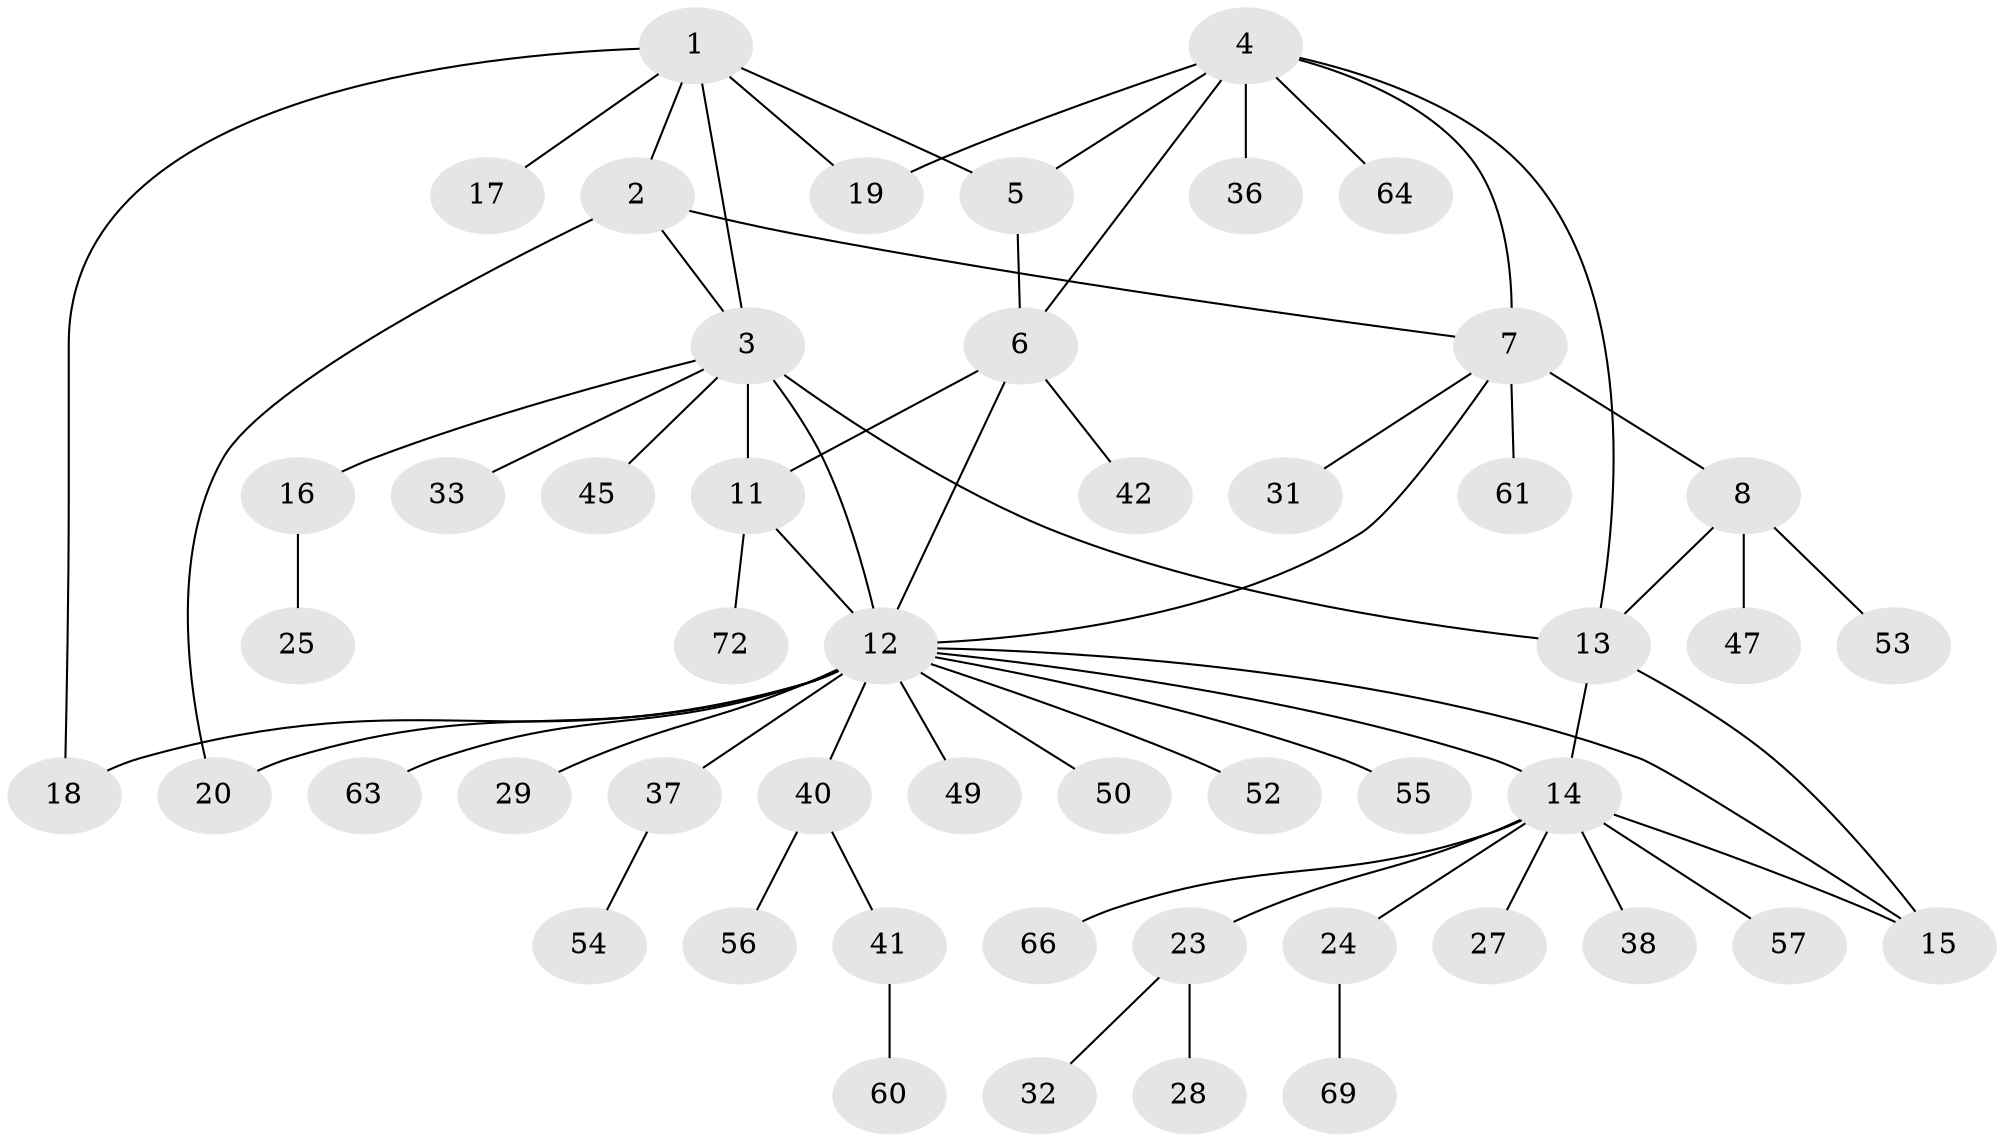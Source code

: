 // Generated by graph-tools (version 1.1) at 2025/52/02/27/25 19:52:18]
// undirected, 50 vertices, 64 edges
graph export_dot {
graph [start="1"]
  node [color=gray90,style=filled];
  1 [super="+46"];
  2 [super="+62"];
  3 [super="+10"];
  4 [super="+43"];
  5 [super="+35"];
  6 [super="+39"];
  7 [super="+9"];
  8 [super="+30"];
  11 [super="+59"];
  12 [super="+26"];
  13 [super="+58"];
  14 [super="+21"];
  15 [super="+67"];
  16 [super="+65"];
  17;
  18 [super="+22"];
  19;
  20;
  23 [super="+71"];
  24 [super="+34"];
  25;
  27;
  28;
  29;
  31;
  32;
  33;
  36;
  37 [super="+70"];
  38;
  40 [super="+44"];
  41 [super="+68"];
  42;
  45 [super="+48"];
  47 [super="+51"];
  49;
  50;
  52;
  53;
  54;
  55;
  56;
  57;
  60;
  61;
  63;
  64;
  66;
  69;
  72;
  1 -- 2;
  1 -- 3;
  1 -- 5;
  1 -- 17;
  1 -- 18;
  1 -- 19;
  2 -- 3;
  2 -- 20;
  2 -- 7;
  3 -- 13;
  3 -- 16;
  3 -- 12 [weight=2];
  3 -- 33;
  3 -- 11;
  3 -- 45;
  4 -- 5;
  4 -- 6;
  4 -- 13;
  4 -- 19;
  4 -- 36;
  4 -- 64;
  4 -- 7;
  5 -- 6;
  6 -- 11;
  6 -- 42;
  6 -- 12;
  7 -- 8 [weight=2];
  7 -- 31;
  7 -- 61;
  7 -- 12;
  8 -- 13;
  8 -- 47;
  8 -- 53;
  11 -- 12;
  11 -- 72;
  12 -- 14;
  12 -- 18;
  12 -- 20;
  12 -- 29;
  12 -- 37;
  12 -- 49;
  12 -- 50;
  12 -- 52;
  12 -- 55;
  12 -- 63;
  12 -- 40;
  12 -- 15;
  13 -- 14;
  13 -- 15;
  14 -- 15;
  14 -- 23;
  14 -- 27;
  14 -- 38;
  14 -- 57;
  14 -- 66;
  14 -- 24;
  16 -- 25;
  23 -- 28;
  23 -- 32;
  24 -- 69;
  37 -- 54;
  40 -- 41;
  40 -- 56;
  41 -- 60;
}
